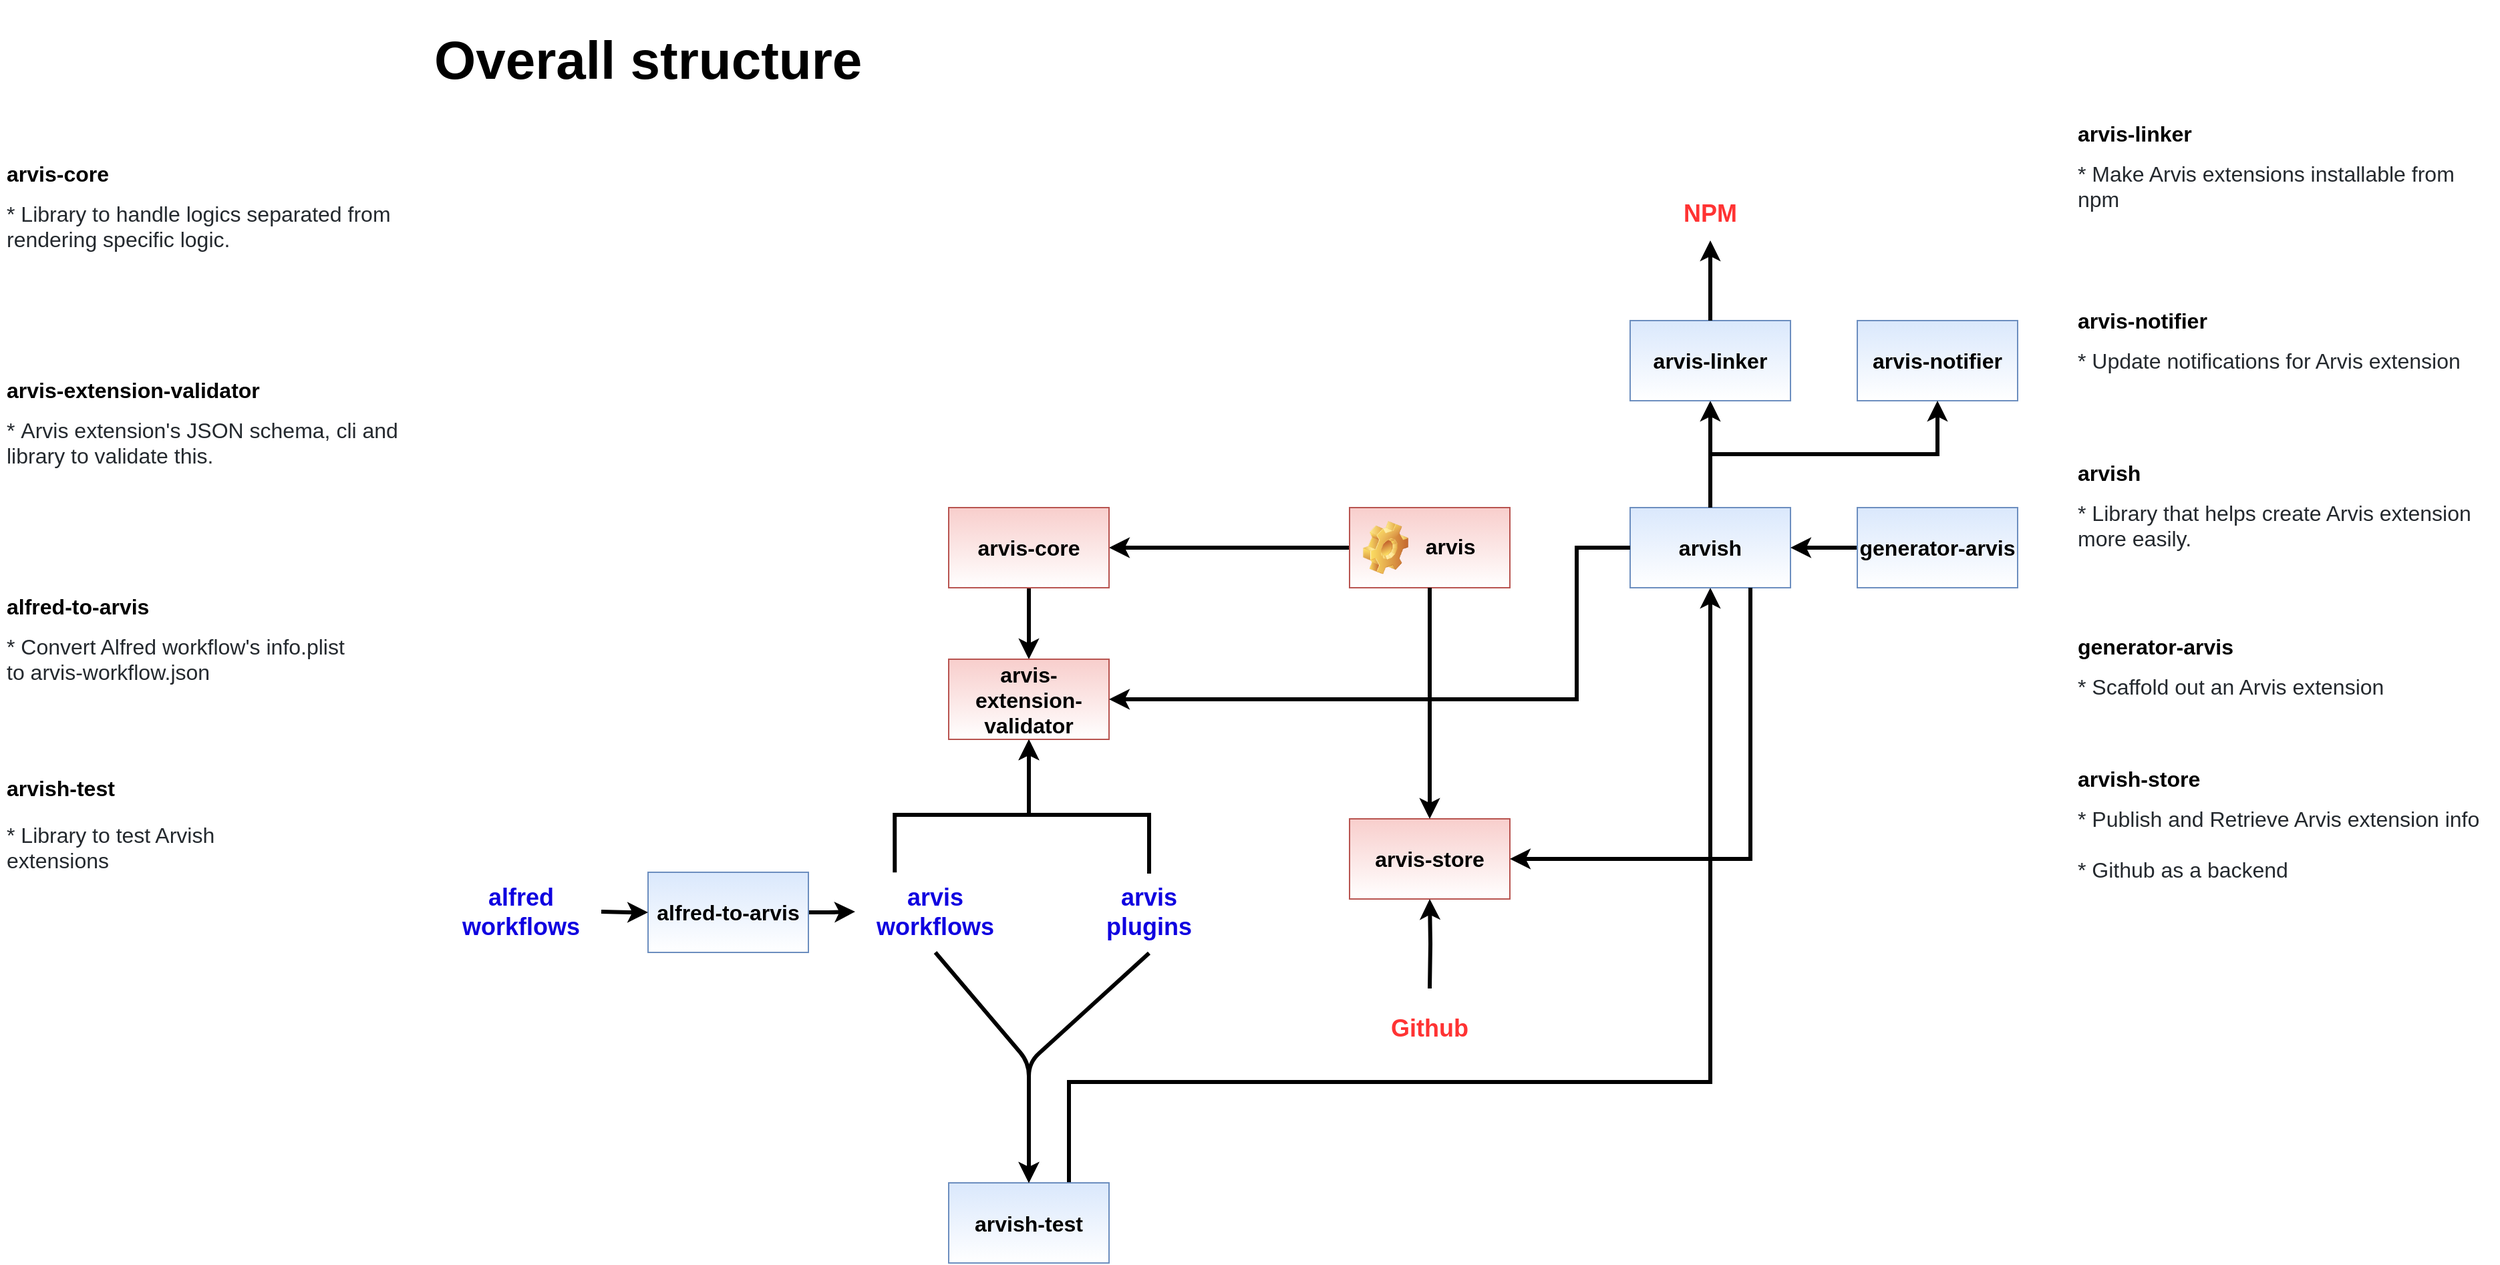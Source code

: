 <mxfile version="11.1.4" type="device"><diagram id="9B8OJFxao0Woh5PfYXda" name="Page-1"><mxGraphModel dx="2637" dy="1347" grid="1" gridSize="10" guides="1" tooltips="1" connect="1" arrows="1" fold="1" page="1" pageScale="1" pageWidth="827" pageHeight="1169" math="0" shadow="0"><root><mxCell id="0"/><mxCell id="1" parent="0"/><mxCell id="EFFE6yg_App_zRFrjA6R-11" value="" style="edgeStyle=orthogonalEdgeStyle;rounded=0;orthogonalLoop=1;jettySize=auto;html=1;strokeColor=#000000;strokeWidth=3;fontSize=16;" parent="1" edge="1" target="QCwSfLbeN8ddBS38MiGU-7"><mxGeometry relative="1" as="geometry"><Array as="points"><mxPoint x="380" y="620"/><mxPoint x="480" y="620"/></Array><mxPoint x="379.647" y="663.118" as="sourcePoint"/></mxGeometry></mxCell><mxCell id="4LZJlsPE6VXjeujXuw6B-37" value="&lt;h1&gt;&lt;font style=&quot;font-size: 40px&quot;&gt;Overall structure&lt;/font&gt;&lt;br style=&quot;font-size: 16px&quot;&gt;&lt;/h1&gt;" style="text;html=1;strokeColor=none;fillColor=none;spacing=5;spacingTop=-20;whiteSpace=wrap;overflow=hidden;rounded=0;fontSize=16;" parent="1" vertex="1"><mxGeometry x="30" y="20" width="540" height="80" as="geometry"/></mxCell><mxCell id="kFBnB3cKbkCWhob6Kx5_-19" value="" style="edgeStyle=orthogonalEdgeStyle;rounded=0;orthogonalLoop=1;jettySize=auto;html=1;fontStyle=1;fontSize=16;strokeWidth=3;" parent="1" source="kFBnB3cKbkCWhob6Kx5_-1" target="kFBnB3cKbkCWhob6Kx5_-18" edge="1"><mxGeometry relative="1" as="geometry"/></mxCell><mxCell id="kFBnB3cKbkCWhob6Kx5_-1" value="&lt;p style=&quot;line-height: 130%; font-size: 16px;&quot;&gt;&lt;font style=&quot;font-size: 16px;&quot;&gt;&amp;nbsp; &amp;nbsp; &amp;nbsp; &amp;nbsp;arvis&lt;/font&gt;&lt;/p&gt;" style="rounded=0;whiteSpace=wrap;html=1;fillColor=#f8cecc;strokeColor=#b85450;fontStyle=1;fontSize=16;gradientColor=#ffffff;" parent="1" vertex="1"><mxGeometry x="720" y="390" width="120" height="60" as="geometry"/></mxCell><mxCell id="QCwSfLbeN8ddBS38MiGU-9" value="" style="edgeStyle=orthogonalEdgeStyle;rounded=0;orthogonalLoop=1;jettySize=auto;html=1;startArrow=none;startFill=0;endArrow=classic;endFill=1;fontStyle=1;fontSize=16;strokeWidth=3;" parent="1" source="kFBnB3cKbkCWhob6Kx5_-18" target="QCwSfLbeN8ddBS38MiGU-7" edge="1"><mxGeometry relative="1" as="geometry"><mxPoint x="560" y="530" as="targetPoint"/></mxGeometry></mxCell><mxCell id="kFBnB3cKbkCWhob6Kx5_-18" value="arvis-core" style="rounded=0;whiteSpace=wrap;html=1;fillColor=#f8cecc;strokeColor=#b85450;fontStyle=1;fontSize=16;gradientColor=#ffffff;" parent="1" vertex="1"><mxGeometry x="420" y="390" width="120" height="60" as="geometry"/></mxCell><mxCell id="kFBnB3cKbkCWhob6Kx5_-21" value="" style="edgeStyle=orthogonalEdgeStyle;rounded=0;orthogonalLoop=1;jettySize=auto;html=1;fontStyle=1;fontSize=16;strokeWidth=3;" parent="1" source="kFBnB3cKbkCWhob6Kx5_-13" target="kFBnB3cKbkCWhob6Kx5_-20" edge="1"><mxGeometry relative="1" as="geometry"/></mxCell><mxCell id="kFBnB3cKbkCWhob6Kx5_-27" value="" style="edgeStyle=orthogonalEdgeStyle;rounded=0;orthogonalLoop=1;jettySize=auto;html=1;startArrow=classic;startFill=1;endArrow=none;endFill=0;fontStyle=1;fontSize=16;strokeWidth=3;" parent="1" source="kFBnB3cKbkCWhob6Kx5_-13" target="kFBnB3cKbkCWhob6Kx5_-26" edge="1"><mxGeometry relative="1" as="geometry"><Array as="points"><mxPoint x="990" y="820"/><mxPoint x="510" y="820"/></Array></mxGeometry></mxCell><mxCell id="kFBnB3cKbkCWhob6Kx5_-13" value="arvish" style="rounded=0;whiteSpace=wrap;html=1;fillColor=#dae8fc;strokeColor=#6c8ebf;fontStyle=1;fontSize=16;gradientColor=#ffffff;" parent="1" vertex="1"><mxGeometry x="930" y="390" width="120" height="60" as="geometry"/></mxCell><mxCell id="kFBnB3cKbkCWhob6Kx5_-20" value="arvis-linker" style="rounded=0;whiteSpace=wrap;html=1;fillColor=#dae8fc;strokeColor=#6c8ebf;fontStyle=1;fontSize=16;gradientColor=#ffffff;" parent="1" vertex="1"><mxGeometry x="930" y="250" width="120" height="60" as="geometry"/></mxCell><mxCell id="kFBnB3cKbkCWhob6Kx5_-23" value="" style="edgeStyle=orthogonalEdgeStyle;rounded=0;orthogonalLoop=1;jettySize=auto;html=1;entryX=1;entryY=0.5;entryDx=0;entryDy=0;fontStyle=1;fontSize=16;strokeWidth=3;" parent="1" source="kFBnB3cKbkCWhob6Kx5_-7" target="kFBnB3cKbkCWhob6Kx5_-13" edge="1"><mxGeometry relative="1" as="geometry"><mxPoint x="950" y="520" as="targetPoint"/></mxGeometry></mxCell><mxCell id="kFBnB3cKbkCWhob6Kx5_-7" value="generator-arvis" style="rounded=0;whiteSpace=wrap;html=1;fillColor=#dae8fc;strokeColor=#6c8ebf;fontStyle=1;fontSize=16;gradientColor=#ffffff;" parent="1" vertex="1"><mxGeometry x="1100" y="390" width="120" height="60" as="geometry"/></mxCell><mxCell id="kFBnB3cKbkCWhob6Kx5_-24" value="arvis-notifier" style="rounded=0;whiteSpace=wrap;html=1;fillColor=#dae8fc;strokeColor=#6c8ebf;fontStyle=1;fontSize=16;gradientColor=#ffffff;" parent="1" vertex="1"><mxGeometry x="1100" y="250" width="120" height="60" as="geometry"/></mxCell><mxCell id="kFBnB3cKbkCWhob6Kx5_-25" value="" style="edgeStyle=orthogonalEdgeStyle;rounded=0;orthogonalLoop=1;jettySize=auto;html=1;exitX=0.5;exitY=0;exitDx=0;exitDy=0;entryX=0.5;entryY=1;entryDx=0;entryDy=0;fontStyle=1;fontSize=16;strokeWidth=3;" parent="1" source="kFBnB3cKbkCWhob6Kx5_-13" target="kFBnB3cKbkCWhob6Kx5_-24" edge="1"><mxGeometry relative="1" as="geometry"><mxPoint x="1000" y="400" as="sourcePoint"/><mxPoint x="1000" y="340" as="targetPoint"/></mxGeometry></mxCell><mxCell id="kFBnB3cKbkCWhob6Kx5_-26" value="arvish-test" style="rounded=0;whiteSpace=wrap;html=1;fillColor=#dae8fc;strokeColor=#6c8ebf;fontStyle=1;fontSize=16;gradientColor=#ffffff;" parent="1" vertex="1"><mxGeometry x="420" y="895.5" width="120" height="60" as="geometry"/></mxCell><mxCell id="QCwSfLbeN8ddBS38MiGU-15" value="" style="edgeStyle=orthogonalEdgeStyle;rounded=0;orthogonalLoop=1;jettySize=auto;html=1;startArrow=none;startFill=0;endArrow=classic;endFill=1;fontStyle=1;fontSize=16;strokeWidth=3;" parent="1" source="kFBnB3cKbkCWhob6Kx5_-30" edge="1"><mxGeometry relative="1" as="geometry"><mxPoint x="350" y="692.529" as="targetPoint"/></mxGeometry></mxCell><mxCell id="kFBnB3cKbkCWhob6Kx5_-30" value="alfred-to-arvis" style="rounded=0;whiteSpace=wrap;html=1;fillColor=#dae8fc;strokeColor=#6c8ebf;fontStyle=1;fontSize=16;gradientColor=#ffffff;" parent="1" vertex="1"><mxGeometry x="195" y="663" width="120" height="60" as="geometry"/></mxCell><mxCell id="QCwSfLbeN8ddBS38MiGU-6" value="" style="edgeStyle=orthogonalEdgeStyle;rounded=0;orthogonalLoop=1;jettySize=auto;html=1;startArrow=none;startFill=0;endArrow=classic;endFill=1;fontStyle=1;fontSize=16;strokeWidth=3;" parent="1" target="kFBnB3cKbkCWhob6Kx5_-30" edge="1"><mxGeometry relative="1" as="geometry"><mxPoint x="160" y="692.529" as="sourcePoint"/></mxGeometry></mxCell><mxCell id="kFBnB3cKbkCWhob6Kx5_-48" value="arvis-store" style="rounded=0;whiteSpace=wrap;html=1;fillColor=#f8cecc;strokeColor=#b85450;fontStyle=1;fontSize=16;gradientColor=#ffffff;" parent="1" vertex="1"><mxGeometry x="720" y="623" width="120" height="60" as="geometry"/></mxCell><mxCell id="kFBnB3cKbkCWhob6Kx5_-68" value="" style="edgeStyle=orthogonalEdgeStyle;rounded=0;orthogonalLoop=1;jettySize=auto;html=1;exitX=0.5;exitY=1;exitDx=0;exitDy=0;fontStyle=1;fontSize=16;strokeWidth=3;" parent="1" source="kFBnB3cKbkCWhob6Kx5_-1" target="kFBnB3cKbkCWhob6Kx5_-48" edge="1"><mxGeometry relative="1" as="geometry"><mxPoint x="730" y="430" as="sourcePoint"/><mxPoint x="630" y="430" as="targetPoint"/></mxGeometry></mxCell><mxCell id="QCwSfLbeN8ddBS38MiGU-1" value="" style="endArrow=classic;html=1;exitX=0.5;exitY=1;exitDx=0;exitDy=0;entryX=0.5;entryY=0;entryDx=0;entryDy=0;fontStyle=1;fontSize=16;strokeWidth=3;" parent="1" target="kFBnB3cKbkCWhob6Kx5_-26" edge="1"><mxGeometry width="50" height="50" relative="1" as="geometry"><mxPoint x="410" y="723.0" as="sourcePoint"/><mxPoint x="400" y="1005.5" as="targetPoint"/><Array as="points"><mxPoint x="480" y="805.5"/></Array></mxGeometry></mxCell><mxCell id="QCwSfLbeN8ddBS38MiGU-2" value="" style="endArrow=classic;html=1;exitX=0.5;exitY=1;exitDx=0;exitDy=0;entryX=0.5;entryY=0;entryDx=0;entryDy=0;fontStyle=1;fontSize=16;strokeWidth=3;" parent="1" target="kFBnB3cKbkCWhob6Kx5_-26" edge="1"><mxGeometry width="50" height="50" relative="1" as="geometry"><mxPoint x="570" y="723.5" as="sourcePoint"/><mxPoint x="490" y="935.5" as="targetPoint"/><Array as="points"><mxPoint x="480" y="805.5"/></Array></mxGeometry></mxCell><mxCell id="QCwSfLbeN8ddBS38MiGU-7" value="arvis-extension-validator" style="rounded=0;whiteSpace=wrap;html=1;fillColor=#f8cecc;strokeColor=#b85450;fontStyle=1;fontSize=16;gradientColor=#ffffff;" parent="1" vertex="1"><mxGeometry x="420" y="503.5" width="120" height="60" as="geometry"/></mxCell><mxCell id="QCwSfLbeN8ddBS38MiGU-16" value="" style="edgeStyle=orthogonalEdgeStyle;rounded=0;orthogonalLoop=1;jettySize=auto;html=1;startArrow=none;startFill=0;endArrow=classic;endFill=1;exitX=0.75;exitY=1;exitDx=0;exitDy=0;entryX=1;entryY=0.5;entryDx=0;entryDy=0;fontStyle=1;fontSize=16;strokeWidth=3;" parent="1" source="kFBnB3cKbkCWhob6Kx5_-13" target="kFBnB3cKbkCWhob6Kx5_-48" edge="1"><mxGeometry relative="1" as="geometry"><mxPoint x="500" y="460" as="sourcePoint"/><mxPoint x="500" y="513.5" as="targetPoint"/></mxGeometry></mxCell><mxCell id="QCwSfLbeN8ddBS38MiGU-18" value="" style="shape=image;html=1;verticalLabelPosition=bottom;labelBackgroundColor=#ffffff;verticalAlign=top;imageAspect=1;aspect=fixed;image=img/clipart/Gear_128x128.png;fontStyle=1;fontSize=16;" parent="1" vertex="1"><mxGeometry x="730" y="400" width="34" height="40" as="geometry"/></mxCell><mxCell id="QCwSfLbeN8ddBS38MiGU-21" value="&lt;h1 style=&quot;font-size: 16px;&quot;&gt;arvish-test&lt;/h1&gt;&lt;p style=&quot;font-size: 16px;&quot;&gt;&lt;span style=&quot;color: rgb(36, 41, 46); background-color: rgb(255, 255, 255); font-size: 16px;&quot;&gt;&lt;font style=&quot;font-size: 16px;&quot;&gt;* Library to test Arvish extensions&lt;/font&gt;&lt;/span&gt;&lt;br style=&quot;font-size: 16px;&quot;&gt;&lt;/p&gt;" style="text;html=1;strokeColor=none;fillColor=none;spacing=5;spacingTop=-20;whiteSpace=wrap;overflow=hidden;rounded=0;fontSize=16;" parent="1" vertex="1"><mxGeometry x="-290" y="590" width="240" height="120" as="geometry"/></mxCell><mxCell id="QCwSfLbeN8ddBS38MiGU-24" value="&lt;h1 style=&quot;font-size: 16px;&quot;&gt;arvish-store&lt;/h1&gt;&lt;span style=&quot;color: rgb(36, 41, 46); background-color: rgb(255, 255, 255); font-size: 16px;&quot;&gt;&lt;font style=&quot;font-size: 16px;&quot;&gt;*&amp;nbsp;&lt;/font&gt;&lt;/span&gt;&lt;span style=&quot;color: rgb(36, 41, 46); background-color: rgb(255, 255, 255); font-size: 16px;&quot;&gt;&lt;font style=&quot;font-size: 16px;&quot;&gt;Publish and Retrieve Arvis extension info&lt;br style=&quot;font-size: 16px;&quot;&gt;&lt;br style=&quot;font-size: 16px;&quot;&gt;* Github as a backend&lt;/font&gt;&lt;br style=&quot;font-size: 16px;&quot;&gt;&lt;/span&gt;" style="text;html=1;strokeColor=none;fillColor=none;spacing=5;spacingTop=-20;whiteSpace=wrap;overflow=hidden;rounded=0;fontSize=16;" parent="1" vertex="1"><mxGeometry x="1260" y="583" width="320" height="120" as="geometry"/></mxCell><mxCell id="QCwSfLbeN8ddBS38MiGU-25" value="&lt;h1 style=&quot;font-size: 16px;&quot;&gt;arvish&lt;/h1&gt;&lt;span style=&quot;color: rgb(36, 41, 46); background-color: rgb(255, 255, 255); font-size: 16px;&quot;&gt;&lt;font style=&quot;font-size: 16px;&quot;&gt;* Library that helps create Arvis extension more easily.&lt;/font&gt;&lt;/span&gt;&lt;span style=&quot;color: rgb(36, 41, 46); background-color: rgb(255, 255, 255); font-size: 16px;&quot;&gt;&lt;br style=&quot;font-size: 16px;&quot;&gt;&lt;/span&gt;" style="text;html=1;strokeColor=none;fillColor=none;spacing=5;spacingTop=-20;whiteSpace=wrap;overflow=hidden;rounded=0;fontSize=16;" parent="1" vertex="1"><mxGeometry x="1260" y="353.5" width="320" height="120" as="geometry"/></mxCell><mxCell id="QCwSfLbeN8ddBS38MiGU-26" value="&lt;h1 style=&quot;font-size: 16px;&quot;&gt;arvis-core&lt;/h1&gt;&lt;font style=&quot;font-size: 16px;&quot;&gt;&lt;span style=&quot;color: rgb(36, 41, 46); background-color: rgb(255, 255, 255); font-size: 16px;&quot;&gt;&lt;font style=&quot;font-size: 16px;&quot;&gt;*&amp;nbsp;&lt;/font&gt;&lt;/span&gt;&lt;span style=&quot;color: rgb(36, 41, 46); background-color: rgb(255, 255, 255); font-size: 16px;&quot;&gt;L&lt;/span&gt;&lt;span style=&quot;color: rgb(36, 41, 46); background-color: rgb(255, 255, 255); font-size: 16px;&quot;&gt;ibrary to handle logics separated from rendering specific logic.&lt;/span&gt;&lt;/font&gt;&lt;span style=&quot;color: rgb(36, 41, 46); background-color: rgb(255, 255, 255); font-size: 16px;&quot;&gt;&lt;br style=&quot;font-size: 16px;&quot;&gt;&lt;/span&gt;" style="text;html=1;strokeColor=none;fillColor=none;spacing=5;spacingTop=-20;whiteSpace=wrap;overflow=hidden;rounded=0;fontSize=16;" parent="1" vertex="1"><mxGeometry x="-290" y="130" width="320" height="120" as="geometry"/></mxCell><mxCell id="QCwSfLbeN8ddBS38MiGU-27" value="&lt;h1 style=&quot;font-size: 16px;&quot;&gt;alfred-to-arvis&lt;/h1&gt;&lt;span style=&quot;color: rgb(36, 41, 46); background-color: rgb(255, 255, 255); font-size: 16px;&quot;&gt;&lt;font style=&quot;font-size: 16px;&quot;&gt;* &lt;/font&gt;&lt;font style=&quot;font-size: 16px;&quot;&gt;Convert Alfred workflow's info.plist to arvis-workflow.json&lt;/font&gt;&lt;/span&gt;&lt;span style=&quot;color: rgb(36, 41, 46); background-color: rgb(255, 255, 255); font-size: 16px;&quot;&gt;&lt;br style=&quot;font-size: 16px;&quot;&gt;&lt;/span&gt;" style="text;html=1;strokeColor=none;fillColor=none;spacing=5;spacingTop=-20;whiteSpace=wrap;overflow=hidden;rounded=0;fontSize=16;" parent="1" vertex="1"><mxGeometry x="-290" y="453.5" width="270" height="120" as="geometry"/></mxCell><mxCell id="EFFE6yg_App_zRFrjA6R-4" value="&lt;h1 style=&quot;font-size: 16px&quot;&gt;arvis-extension-validator&lt;/h1&gt;&lt;font style=&quot;font-size: 16px&quot;&gt;&lt;span style=&quot;color: rgb(36 , 41 , 46) ; background-color: rgb(255 , 255 , 255) ; font-size: 16px&quot;&gt;&lt;font style=&quot;font-size: 16px&quot;&gt;*&amp;nbsp;&lt;/font&gt;&lt;/span&gt;&lt;/font&gt;&lt;span style=&quot;background-color: rgb(255 , 255 , 255)&quot;&gt;&lt;font color=&quot;#24292e&quot;&gt;Arvis extension's JSON schema, cli and library to validate this.&lt;/font&gt;&lt;br style=&quot;font-size: 16px&quot;&gt;&lt;/span&gt;" style="text;html=1;strokeColor=none;fillColor=none;spacing=5;spacingTop=-20;whiteSpace=wrap;overflow=hidden;rounded=0;fontSize=16;" parent="1" vertex="1"><mxGeometry x="-290" y="292" width="320" height="120" as="geometry"/></mxCell><mxCell id="EFFE6yg_App_zRFrjA6R-14" value="" style="edgeStyle=orthogonalEdgeStyle;rounded=0;orthogonalLoop=1;jettySize=auto;html=1;fontStyle=1;fontSize=16;strokeWidth=3;exitX=0;exitY=0.5;exitDx=0;exitDy=0;entryX=1;entryY=0.5;entryDx=0;entryDy=0;" parent="1" source="kFBnB3cKbkCWhob6Kx5_-13" target="QCwSfLbeN8ddBS38MiGU-7" edge="1"><mxGeometry relative="1" as="geometry"><mxPoint x="730" y="430" as="sourcePoint"/><mxPoint x="550" y="430" as="targetPoint"/><Array as="points"><mxPoint x="890" y="420"/><mxPoint x="890" y="533"/></Array></mxGeometry></mxCell><mxCell id="EFFE6yg_App_zRFrjA6R-15" value="" style="edgeStyle=orthogonalEdgeStyle;rounded=0;orthogonalLoop=1;jettySize=auto;html=1;strokeColor=#000000;strokeWidth=3;fontSize=16;" parent="1" edge="1" target="QCwSfLbeN8ddBS38MiGU-7"><mxGeometry relative="1" as="geometry"><mxPoint x="570" y="664" as="sourcePoint"/><mxPoint x="490" y="573.5" as="targetPoint"/><Array as="points"><mxPoint x="570" y="620"/><mxPoint x="480" y="620"/></Array></mxGeometry></mxCell><mxCell id="EFFE6yg_App_zRFrjA6R-16" value="&lt;h1 style=&quot;font-size: 16px&quot;&gt;arvis-notifier&lt;/h1&gt;&lt;span style=&quot;color: rgb(36 , 41 , 46) ; background-color: rgb(255 , 255 , 255) ; font-size: 16px&quot;&gt;&lt;font style=&quot;font-size: 16px&quot;&gt;*&amp;nbsp;&lt;/font&gt;&lt;/span&gt;&lt;span style=&quot;color: rgb(36 , 41 , 46) ; font-family: , &amp;#34;blinkmacsystemfont&amp;#34; , &amp;#34;segoe ui&amp;#34; , &amp;#34;helvetica&amp;#34; , &amp;#34;arial&amp;#34; , sans-serif , &amp;#34;apple color emoji&amp;#34; , &amp;#34;segoe ui emoji&amp;#34; ; background-color: rgb(255 , 255 , 255)&quot;&gt;Update notifications for Arvis extension&lt;/span&gt;&lt;span style=&quot;color: rgb(36 , 41 , 46) ; background-color: rgb(255 , 255 , 255) ; font-size: 16px&quot;&gt;&lt;font style=&quot;font-size: 16px&quot;&gt;&lt;br&gt;&amp;nbsp;&lt;/font&gt;&lt;/span&gt;&lt;span style=&quot;font-family: &amp;#34;helvetica&amp;#34; , &amp;#34;arial&amp;#34; , sans-serif ; font-size: 0px ; white-space: nowrap&quot;&gt;%3CmxGraphModel%3E%3Croot%3E%3CmxCell%20id%3D%220%22%2F%3E%3CmxCell%20id%3D%221%22%20parent%3D%220%22%2F%3E%3CmxCell%20id%3D%222%22%20value%3D%22%26lt%3Bh1%20style%3D%26quot%3Bfont-size%3A%2016px%3B%26quot%3B%26gt%3Barvish%26lt%3B%2Fh1%26gt%3B%26lt%3Bspan%20style%3D%26quot%3Bcolor%3A%20rgb(36%2C%2041%2C%2046)%3B%20background-color%3A%20rgb(255%2C%20255%2C%20255)%3B%20font-size%3A%2016px%3B%26quot%3B%26gt%3B%26lt%3Bfont%20style%3D%26quot%3Bfont-size%3A%2016px%3B%26quot%3B%26gt%3B*%20Library%20that%20helps%20create%20Arvis%20extension%20more%20easily.%26lt%3B%2Ffont%26gt%3B%26lt%3B%2Fspan%26gt%3B%26lt%3Bspan%20style%3D%26quot%3Bcolor%3A%20rgb(36%2C%2041%2C%2046)%3B%20background-color%3A%20rgb(255%2C%20255%2C%20255)%3B%20font-size%3A%2016px%3B%26quot%3B%26gt%3B%26lt%3Bbr%20style%3D%26quot%3Bfont-size%3A%2016px%3B%26quot%3B%26gt%3B%26lt%3B%2Fspan%26gt%3B%22%20style%3D%22text%3Bhtml%3D1%3BstrokeColor%3Dnone%3BfillColor%3Dnone%3Bspacing%3D5%3BspacingTop%3D-20%3BwhiteSpace%3Dwrap%3Boverflow%3Dhidden%3Brounded%3D0%3BfontSize%3D16%3B%22%20vertex%3D%221%22%20parent%3D%221%22%3E%3CmxGeometry%20x%3D%221260%22%20y%3D%22500%22%20width%3D%22320%22%20height%3D%22120%22%20as%3D%22geometry%22%2F%3E%3C%2FmxCell%3E%3C%2Froot%3E%3C%2FmxGraphModel%3E&lt;/span&gt;&lt;span style=&quot;color: rgb(36 , 41 , 46) ; background-color: rgb(255 , 255 , 255) ; font-size: 16px&quot;&gt;&lt;br style=&quot;font-size: 16px&quot;&gt;&lt;/span&gt;" style="text;html=1;strokeColor=none;fillColor=none;spacing=5;spacingTop=-20;whiteSpace=wrap;overflow=hidden;rounded=0;fontSize=16;" parent="1" vertex="1"><mxGeometry x="1260" y="240" width="320" height="120" as="geometry"/></mxCell><mxCell id="EFFE6yg_App_zRFrjA6R-17" value="&lt;h1 style=&quot;font-size: 16px&quot;&gt;arvis-linker&lt;/h1&gt;&lt;span style=&quot;color: rgb(36 , 41 , 46) ; background-color: rgb(255 , 255 , 255) ; font-size: 16px&quot;&gt;&lt;font style=&quot;font-size: 16px&quot;&gt;*&amp;nbsp;&lt;/font&gt;&lt;/span&gt;&lt;span style=&quot;color: rgb(36 , 41 , 46) ; font-family: , &amp;#34;blinkmacsystemfont&amp;#34; , &amp;#34;segoe ui&amp;#34; , &amp;#34;helvetica&amp;#34; , &amp;#34;arial&amp;#34; , sans-serif , &amp;#34;apple color emoji&amp;#34; , &amp;#34;segoe ui emoji&amp;#34; ; background-color: rgb(255 , 255 , 255)&quot;&gt;Make Arvis extensions installable from npm&lt;/span&gt;&lt;span style=&quot;color: rgb(36 , 41 , 46) ; background-color: rgb(255 , 255 , 255) ; font-size: 16px&quot;&gt;&lt;font style=&quot;font-size: 16px&quot;&gt;&lt;br&gt;&amp;nbsp;&lt;/font&gt;&lt;/span&gt;&lt;span style=&quot;font-family: &amp;#34;helvetica&amp;#34; , &amp;#34;arial&amp;#34; , sans-serif ; font-size: 0px ; white-space: nowrap&quot;&gt;%3CmxGraphModel%3E%3Croot%3E%3CmxCell%20id%3D%220%22%2F%3E%3CmxCell%20id%3D%221%22%20parent%3D%220%22%2F%3E%3CmxCell%20id%3D%222%22%20value%3D%22%26lt%3Bh1%20style%3D%26quot%3Bfont-size%3A%2016px%3B%26quot%3B%26gt%3Barvish%26lt%3B%2Fh1%26gt%3B%26lt%3Bspan%20style%3D%26quot%3Bcolor%3A%20rgb(36%2C%2041%2C%2046)%3B%20background-color%3A%20rgb(255%2C%20255%2C%20255)%3B%20font-size%3A%2016px%3B%26quot%3B%26gt%3B%26lt%3Bfont%20style%3D%26quot%3Bfont-size%3A%2016px%3B%26quot%3B%26gt%3B*%20Library%20that%20helps%20create%20Arvis%20extension%20more%20easily.%26lt%3B%2Ffont%26gt%3B%26lt%3B%2Fspan%26gt%3B%26lt%3Bspan%20style%3D%26quot%3Bcolor%3A%20rgb(36%2C%2041%2C%2046)%3B%20background-color%3A%20rgb(255%2C%20255%2C%20255)%3B%20font-size%3A%2016px%3B%26quot%3B%26gt%3B%26lt%3Bbr%20style%3D%26quot%3Bfont-size%3A%2016px%3B%26quot%3B%26gt%3B%26lt%3B%2Fspan%26gt%3B%22%20style%3D%22text%3Bhtml%3D1%3BstrokeColor%3Dnone%3BfillColor%3Dnone%3Bspacing%3D5%3BspacingTop%3D-20%3BwhiteSpace%3Dwrap%3Boverflow%3Dhidden%3Brounded%3D0%3BfontSize%3D16%3B%22%20vertex%3D%221%22%20parent%3D%221%22%3E%3CmxGeometry%20x%3D%221260%22%20y%3D%22500%22%20width%3D%22320%22%20height%3D%22120%22%20as%3D%22geometry%22%2F%3E%3C%2FmxCell%3E%3C%2Froot%3E%3C%2FmxGraphModel%3E&lt;/span&gt;&lt;span style=&quot;color: rgb(36 , 41 , 46) ; background-color: rgb(255 , 255 , 255) ; font-size: 16px&quot;&gt;&lt;br style=&quot;font-size: 16px&quot;&gt;&lt;/span&gt;" style="text;html=1;strokeColor=none;fillColor=none;spacing=5;spacingTop=-20;whiteSpace=wrap;overflow=hidden;rounded=0;fontSize=16;" parent="1" vertex="1"><mxGeometry x="1260" y="100" width="320" height="120" as="geometry"/></mxCell><mxCell id="EFFE6yg_App_zRFrjA6R-18" value="&lt;h1 style=&quot;font-size: 16px&quot;&gt;generator-arvis&lt;/h1&gt;&lt;span style=&quot;color: rgb(36 , 41 , 46) ; background-color: rgb(255 , 255 , 255) ; font-size: 16px&quot;&gt;*&amp;nbsp;&lt;/span&gt;&lt;span style=&quot;color: rgb(36 , 41 , 46) ; font-family: , &amp;#34;blinkmacsystemfont&amp;#34; , &amp;#34;segoe ui&amp;#34; , &amp;#34;helvetica&amp;#34; , &amp;#34;arial&amp;#34; , sans-serif , &amp;#34;apple color emoji&amp;#34; , &amp;#34;segoe ui emoji&amp;#34; ; background-color: rgb(255 , 255 , 255)&quot;&gt;Scaffold out an Arvis extension&lt;/span&gt;&lt;span style=&quot;color: rgb(36 , 41 , 46) ; background-color: rgb(255 , 255 , 255) ; font-size: 16px&quot;&gt;&lt;br&gt;&lt;br style=&quot;font-size: 16px&quot;&gt;&lt;/span&gt;" style="text;html=1;strokeColor=none;fillColor=none;spacing=5;spacingTop=-20;whiteSpace=wrap;overflow=hidden;rounded=0;fontSize=16;" parent="1" vertex="1"><mxGeometry x="1260" y="483.5" width="320" height="80" as="geometry"/></mxCell><mxCell id="HgRTmnC3xeRbujFc2_5b-1" value="&lt;span style=&quot;font-size: 18px;&quot;&gt;alfred workflows&lt;/span&gt;" style="text;html=1;strokeColor=none;fillColor=none;align=center;verticalAlign=middle;whiteSpace=wrap;rounded=0;strokeWidth=5;fontSize=18;fontStyle=1;fontColor=#0F00E0;" parent="1" vertex="1"><mxGeometry x="80" y="683" width="40" height="20" as="geometry"/></mxCell><mxCell id="HgRTmnC3xeRbujFc2_5b-3" value="&lt;span style=&quot;font-size: 18px;&quot;&gt;arvis&lt;br style=&quot;font-size: 18px;&quot;&gt;workflows&lt;/span&gt;" style="text;html=1;strokeColor=none;fillColor=none;align=center;verticalAlign=middle;whiteSpace=wrap;rounded=0;strokeWidth=5;fontSize=18;fontStyle=1;fontColor=#0F00E0;" parent="1" vertex="1"><mxGeometry x="390" y="683" width="40" height="20" as="geometry"/></mxCell><mxCell id="HgRTmnC3xeRbujFc2_5b-4" value="&lt;span style=&quot;font-size: 18px;&quot;&gt;arvis plugins&lt;/span&gt;" style="text;html=1;strokeColor=none;fillColor=none;align=center;verticalAlign=middle;whiteSpace=wrap;rounded=0;strokeWidth=5;fontSize=18;fontStyle=1;fontColor=#0F00E0;" parent="1" vertex="1"><mxGeometry x="550" y="683" width="40" height="20" as="geometry"/></mxCell><mxCell id="HgRTmnC3xeRbujFc2_5b-6" value="&lt;span style=&quot;font-size: 18px;&quot;&gt;NPM&lt;/span&gt;" style="text;html=1;strokeColor=none;fillColor=none;align=center;verticalAlign=middle;whiteSpace=wrap;rounded=0;strokeWidth=5;fontSize=18;fontStyle=1;fontColor=#FF3333;" parent="1" vertex="1"><mxGeometry x="970" y="160" width="40" height="20" as="geometry"/></mxCell><mxCell id="HgRTmnC3xeRbujFc2_5b-7" value="" style="edgeStyle=orthogonalEdgeStyle;rounded=0;orthogonalLoop=1;jettySize=auto;html=1;fontStyle=1;fontSize=16;strokeWidth=3;exitX=0.5;exitY=0;exitDx=0;exitDy=0;" parent="1" source="kFBnB3cKbkCWhob6Kx5_-20" edge="1"><mxGeometry relative="1" as="geometry"><mxPoint x="730" y="430" as="sourcePoint"/><mxPoint x="990" y="190" as="targetPoint"/></mxGeometry></mxCell><mxCell id="HgRTmnC3xeRbujFc2_5b-11" value="&lt;span style=&quot;font-size: 18px;&quot;&gt;Github&lt;/span&gt;" style="text;html=1;strokeColor=none;fillColor=none;align=center;verticalAlign=middle;whiteSpace=wrap;rounded=0;strokeWidth=5;fontSize=18;fontStyle=1;fontColor=#FF3333;" parent="1" vertex="1"><mxGeometry x="760" y="770" width="40" height="20" as="geometry"/></mxCell><mxCell id="HgRTmnC3xeRbujFc2_5b-14" value="" style="edgeStyle=orthogonalEdgeStyle;rounded=0;orthogonalLoop=1;jettySize=auto;html=1;fontStyle=1;fontSize=16;strokeWidth=3;exitX=0.5;exitY=1;exitDx=0;exitDy=0;entryX=0.5;entryY=1;entryDx=0;entryDy=0;" parent="1" edge="1" target="kFBnB3cKbkCWhob6Kx5_-48"><mxGeometry relative="1" as="geometry"><mxPoint x="780" y="750" as="sourcePoint"/><mxPoint x="780" y="730" as="targetPoint"/></mxGeometry></mxCell></root></mxGraphModel></diagram></mxfile>